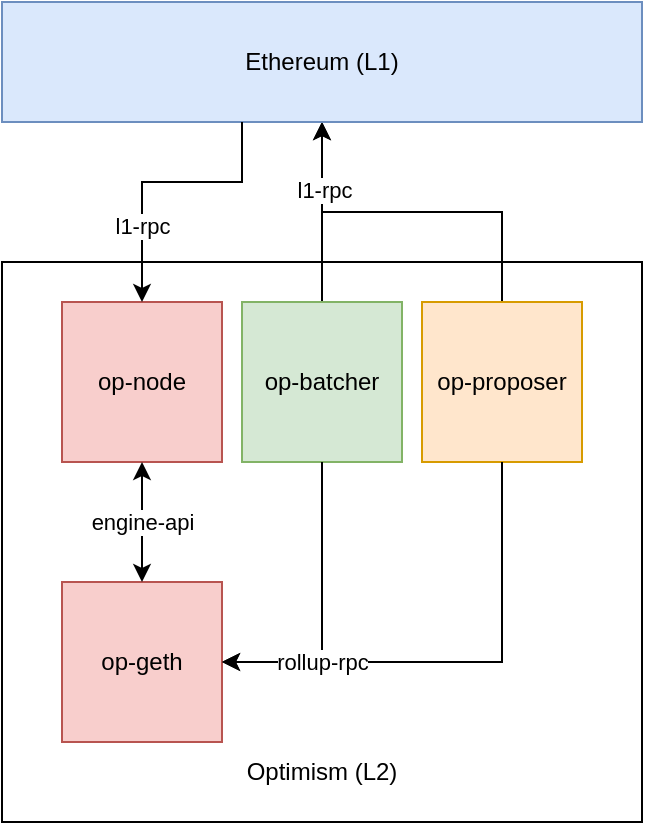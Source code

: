 <mxfile version="22.1.16" type="device">
  <diagram name="Page-1" id="8fHASFC6KbXEOGEJDrG9">
    <mxGraphModel dx="513" dy="589" grid="1" gridSize="10" guides="1" tooltips="1" connect="1" arrows="1" fold="1" page="1" pageScale="1" pageWidth="850" pageHeight="1100" math="0" shadow="0">
      <root>
        <mxCell id="0" />
        <mxCell id="1" parent="0" />
        <mxCell id="1Tv3MUX7JbMBVBFQ-Npo-11" value="" style="rounded=0;whiteSpace=wrap;html=1;" vertex="1" parent="1">
          <mxGeometry x="200" y="240" width="320" height="280" as="geometry" />
        </mxCell>
        <mxCell id="1Tv3MUX7JbMBVBFQ-Npo-9" value="op-geth" style="whiteSpace=wrap;html=1;aspect=fixed;fillColor=#f8cecc;strokeColor=#b85450;" vertex="1" parent="1">
          <mxGeometry x="230" y="400" width="80" height="80" as="geometry" />
        </mxCell>
        <mxCell id="1Tv3MUX7JbMBVBFQ-Npo-10" value="op-node" style="whiteSpace=wrap;html=1;aspect=fixed;fillColor=#f8cecc;strokeColor=#b85450;" vertex="1" parent="1">
          <mxGeometry x="230" y="260" width="80" height="80" as="geometry" />
        </mxCell>
        <mxCell id="1Tv3MUX7JbMBVBFQ-Npo-12" value="" style="endArrow=classic;startArrow=classic;html=1;rounded=0;entryX=0.5;entryY=1;entryDx=0;entryDy=0;exitX=0.5;exitY=0;exitDx=0;exitDy=0;" edge="1" parent="1" source="1Tv3MUX7JbMBVBFQ-Npo-9" target="1Tv3MUX7JbMBVBFQ-Npo-10">
          <mxGeometry width="50" height="50" relative="1" as="geometry">
            <mxPoint x="300" y="390" as="sourcePoint" />
            <mxPoint x="350" y="340" as="targetPoint" />
          </mxGeometry>
        </mxCell>
        <mxCell id="1Tv3MUX7JbMBVBFQ-Npo-13" value="engine-api" style="edgeLabel;html=1;align=center;verticalAlign=middle;resizable=0;points=[];" vertex="1" connectable="0" parent="1Tv3MUX7JbMBVBFQ-Npo-12">
          <mxGeometry x="-0.102" y="-1" relative="1" as="geometry">
            <mxPoint x="-1" y="-3" as="offset" />
          </mxGeometry>
        </mxCell>
        <mxCell id="1Tv3MUX7JbMBVBFQ-Npo-22" style="edgeStyle=orthogonalEdgeStyle;rounded=0;orthogonalLoop=1;jettySize=auto;html=1;exitX=0.5;exitY=0;exitDx=0;exitDy=0;entryX=0.5;entryY=1;entryDx=0;entryDy=0;" edge="1" parent="1" source="1Tv3MUX7JbMBVBFQ-Npo-15" target="1Tv3MUX7JbMBVBFQ-Npo-21">
          <mxGeometry relative="1" as="geometry" />
        </mxCell>
        <mxCell id="1Tv3MUX7JbMBVBFQ-Npo-15" value="op-batcher" style="whiteSpace=wrap;html=1;aspect=fixed;fillColor=#d5e8d4;strokeColor=#82b366;" vertex="1" parent="1">
          <mxGeometry x="320" y="260" width="80" height="80" as="geometry" />
        </mxCell>
        <mxCell id="1Tv3MUX7JbMBVBFQ-Npo-23" style="edgeStyle=orthogonalEdgeStyle;rounded=0;orthogonalLoop=1;jettySize=auto;html=1;entryX=0.5;entryY=1;entryDx=0;entryDy=0;" edge="1" parent="1" source="1Tv3MUX7JbMBVBFQ-Npo-16" target="1Tv3MUX7JbMBVBFQ-Npo-21">
          <mxGeometry relative="1" as="geometry" />
        </mxCell>
        <mxCell id="1Tv3MUX7JbMBVBFQ-Npo-27" value="l1-rpc" style="edgeLabel;html=1;align=center;verticalAlign=middle;resizable=0;points=[];" vertex="1" connectable="0" parent="1Tv3MUX7JbMBVBFQ-Npo-23">
          <mxGeometry x="0.629" y="-1" relative="1" as="geometry">
            <mxPoint as="offset" />
          </mxGeometry>
        </mxCell>
        <mxCell id="1Tv3MUX7JbMBVBFQ-Npo-16" value="op-proposer" style="whiteSpace=wrap;html=1;aspect=fixed;fillColor=#ffe6cc;strokeColor=#d79b00;" vertex="1" parent="1">
          <mxGeometry x="410" y="260" width="80" height="80" as="geometry" />
        </mxCell>
        <mxCell id="1Tv3MUX7JbMBVBFQ-Npo-21" value="Ethereum (L1)" style="rounded=0;whiteSpace=wrap;html=1;fillColor=#dae8fc;strokeColor=#6c8ebf;" vertex="1" parent="1">
          <mxGeometry x="200" y="110" width="320" height="60" as="geometry" />
        </mxCell>
        <mxCell id="1Tv3MUX7JbMBVBFQ-Npo-24" value="Optimism (L2)" style="text;html=1;strokeColor=none;fillColor=none;align=center;verticalAlign=middle;whiteSpace=wrap;rounded=0;" vertex="1" parent="1">
          <mxGeometry x="315" y="480" width="90" height="30" as="geometry" />
        </mxCell>
        <mxCell id="1Tv3MUX7JbMBVBFQ-Npo-25" value="" style="endArrow=classic;html=1;rounded=0;entryX=0.5;entryY=0;entryDx=0;entryDy=0;" edge="1" parent="1" target="1Tv3MUX7JbMBVBFQ-Npo-10">
          <mxGeometry width="50" height="50" relative="1" as="geometry">
            <mxPoint x="320" y="170" as="sourcePoint" />
            <mxPoint x="350" y="340" as="targetPoint" />
            <Array as="points">
              <mxPoint x="320" y="180" />
              <mxPoint x="320" y="200" />
              <mxPoint x="270" y="200" />
            </Array>
          </mxGeometry>
        </mxCell>
        <mxCell id="1Tv3MUX7JbMBVBFQ-Npo-26" value="l1-rpc" style="edgeLabel;html=1;align=center;verticalAlign=middle;resizable=0;points=[];" vertex="1" connectable="0" parent="1Tv3MUX7JbMBVBFQ-Npo-25">
          <mxGeometry x="0.448" relative="1" as="geometry">
            <mxPoint as="offset" />
          </mxGeometry>
        </mxCell>
        <mxCell id="1Tv3MUX7JbMBVBFQ-Npo-28" value="" style="endArrow=classic;html=1;rounded=0;exitX=0.5;exitY=1;exitDx=0;exitDy=0;entryX=1;entryY=0.5;entryDx=0;entryDy=0;" edge="1" parent="1" source="1Tv3MUX7JbMBVBFQ-Npo-15" target="1Tv3MUX7JbMBVBFQ-Npo-9">
          <mxGeometry width="50" height="50" relative="1" as="geometry">
            <mxPoint x="300" y="400" as="sourcePoint" />
            <mxPoint x="350" y="350" as="targetPoint" />
            <Array as="points">
              <mxPoint x="360" y="440" />
            </Array>
          </mxGeometry>
        </mxCell>
        <mxCell id="1Tv3MUX7JbMBVBFQ-Npo-29" value="" style="endArrow=classic;html=1;rounded=0;entryX=1;entryY=0.5;entryDx=0;entryDy=0;exitX=0.5;exitY=1;exitDx=0;exitDy=0;" edge="1" parent="1" source="1Tv3MUX7JbMBVBFQ-Npo-16" target="1Tv3MUX7JbMBVBFQ-Npo-9">
          <mxGeometry width="50" height="50" relative="1" as="geometry">
            <mxPoint x="300" y="400" as="sourcePoint" />
            <mxPoint x="350" y="350" as="targetPoint" />
            <Array as="points">
              <mxPoint x="450" y="440" />
            </Array>
          </mxGeometry>
        </mxCell>
        <mxCell id="1Tv3MUX7JbMBVBFQ-Npo-30" value="rollup-rpc" style="edgeLabel;html=1;align=center;verticalAlign=middle;resizable=0;points=[];" vertex="1" connectable="0" parent="1Tv3MUX7JbMBVBFQ-Npo-29">
          <mxGeometry x="0.232" y="1" relative="1" as="geometry">
            <mxPoint x="-42" y="-1" as="offset" />
          </mxGeometry>
        </mxCell>
      </root>
    </mxGraphModel>
  </diagram>
</mxfile>
